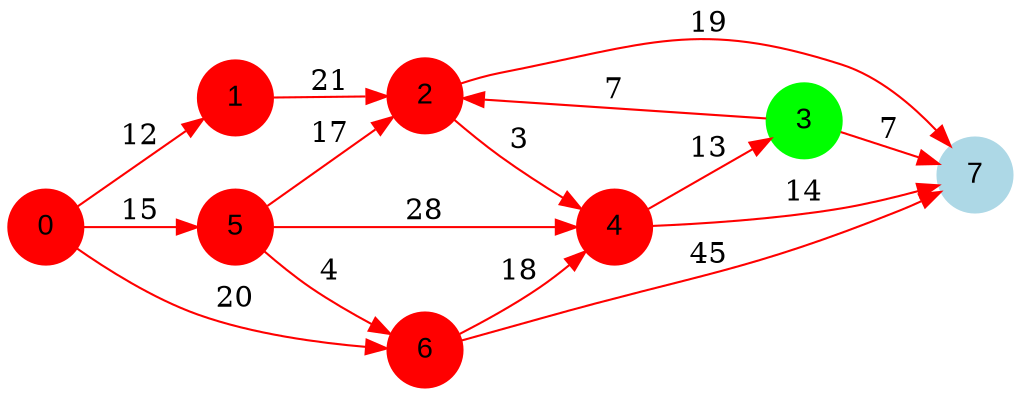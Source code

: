 digraph graphe {
rankdir = LR;
edge [color=red];
0 [fontname="Arial", shape = circle, color=red, style=filled];
1 [fontname="Arial", shape = circle, color=red, style=filled];
2 [fontname="Arial", shape = circle, color=red, style=filled];
3 [fontname="Arial", shape = circle, color=green, style=filled];
4 [fontname="Arial", shape = circle, color=red, style=filled];
5 [fontname="Arial", shape = circle, color=red, style=filled];
6 [fontname="Arial", shape = circle, color=red, style=filled];
7 [fontname="Arial", shape = circle, color=lightblue, style=filled];
	0  ->  1 [label = "12"];
	0  ->  5 [label = "15"];
	0  ->  6 [label = "20"];
	1  ->  2 [label = "21"];
	2  ->  4 [label = "3"];
	2  ->  7 [label = "19"];
	3  ->  2 [label = "7"];
	3  ->  7 [label = "7"];
	4  ->  3 [label = "13"];
	4  ->  7 [label = "14"];
	5  ->  2 [label = "17"];
	5  ->  4 [label = "28"];
	5  ->  6 [label = "4"];
	6  ->  4 [label = "18"];
	6  ->  7 [label = "45"];
}